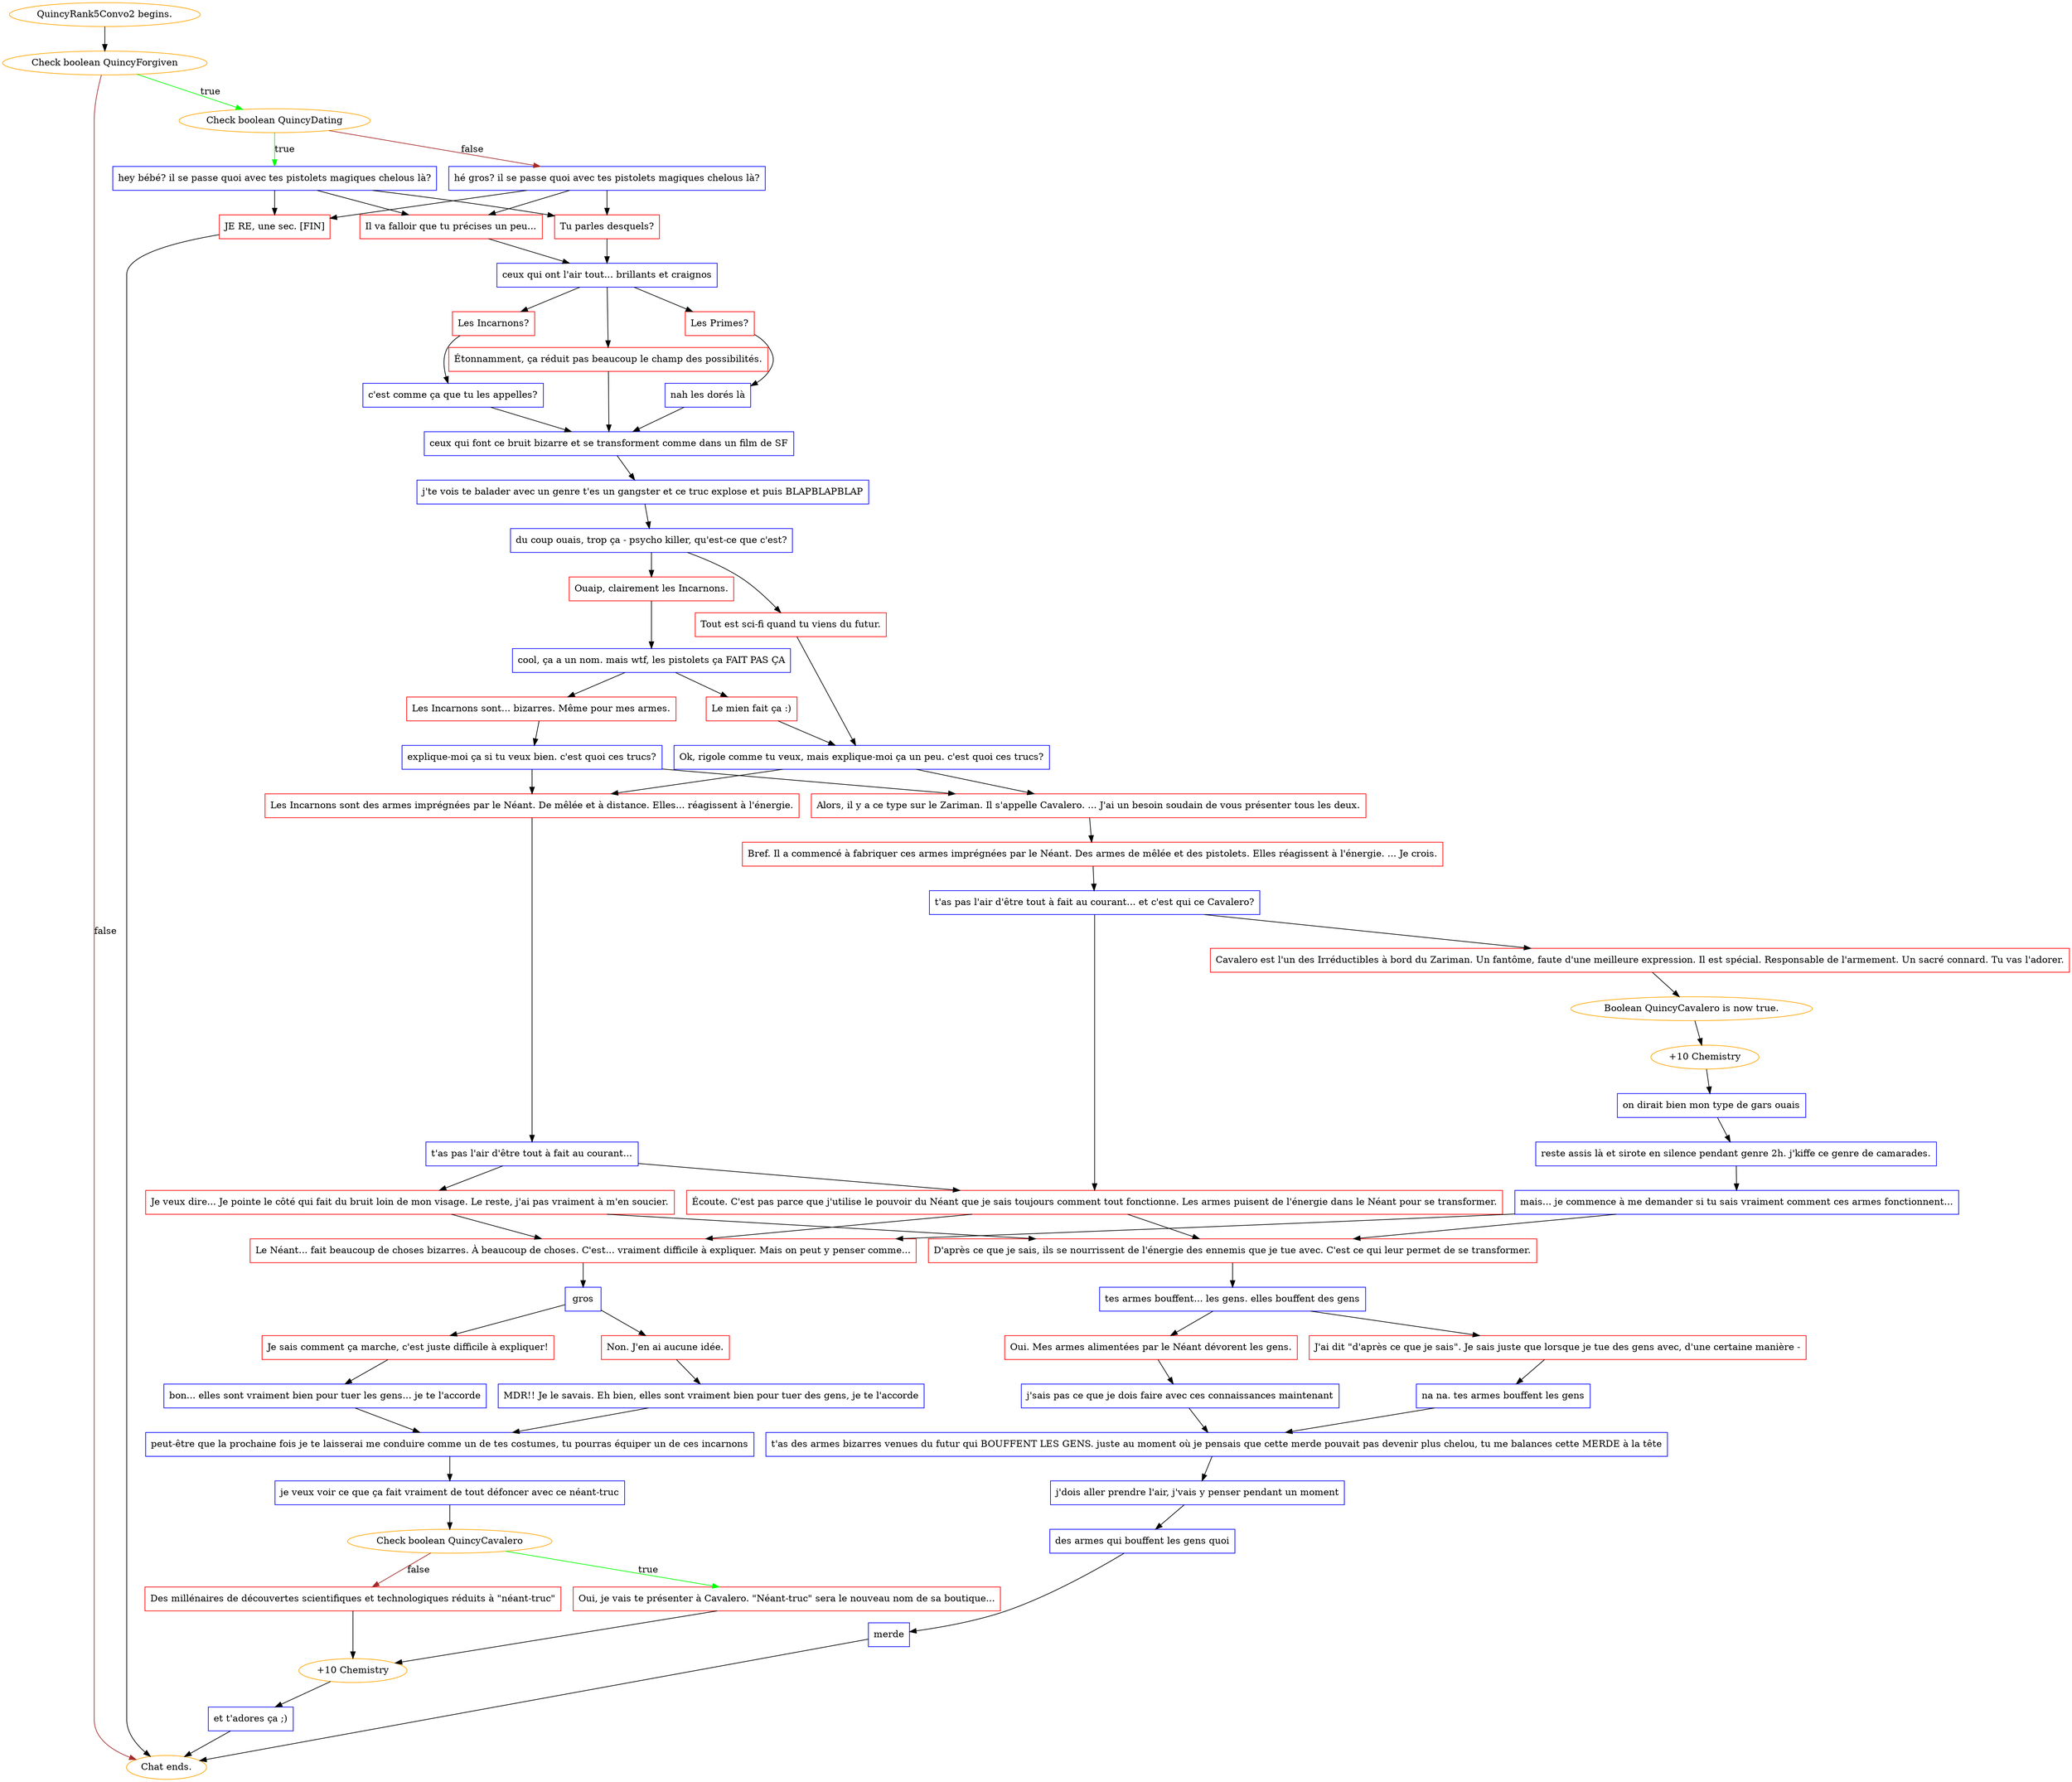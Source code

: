digraph {
	"QuincyRank5Convo2 begins." [color=orange];
		"QuincyRank5Convo2 begins." -> j344524822;
	j344524822 [label="Check boolean QuincyForgiven",color=orange];
		j344524822 -> j3376611681 [label=true,color=green];
		j344524822 -> "Chat ends." [label=false,color=brown];
	j3376611681 [label="Check boolean QuincyDating",color=orange];
		j3376611681 -> j2530635358 [label=true,color=green];
		j3376611681 -> j404736484 [label=false,color=brown];
	"Chat ends." [color=orange];
	j2530635358 [label="hey bébé? il se passe quoi avec tes pistolets magiques chelous là?",shape=box,color=blue];
		j2530635358 -> j3659184173;
		j2530635358 -> j4183192363;
		j2530635358 -> j1442800825;
	j404736484 [label="hé gros? il se passe quoi avec tes pistolets magiques chelous là?",shape=box,color=blue];
		j404736484 -> j3659184173;
		j404736484 -> j4183192363;
		j404736484 -> j1442800825;
	j3659184173 [label="Tu parles desquels?",shape=box,color=red];
		j3659184173 -> j2791510528;
	j4183192363 [label="Il va falloir que tu précises un peu...",shape=box,color=red];
		j4183192363 -> j2791510528;
	j1442800825 [label="JE RE, une sec. [FIN]",shape=box,color=red];
		j1442800825 -> "Chat ends.";
	j2791510528 [label="ceux qui ont l'air tout... brillants et craignos",shape=box,color=blue];
		j2791510528 -> j1648535145;
		j2791510528 -> j2069087867;
		j2791510528 -> j1683534880;
	j1648535145 [label="Étonnamment, ça réduit pas beaucoup le champ des possibilités.",shape=box,color=red];
		j1648535145 -> j1154473056;
	j2069087867 [label="Les Primes?",shape=box,color=red];
		j2069087867 -> j4059903389;
	j1683534880 [label="Les Incarnons?",shape=box,color=red];
		j1683534880 -> j2154166494;
	j1154473056 [label="ceux qui font ce bruit bizarre et se transforment comme dans un film de SF",shape=box,color=blue];
		j1154473056 -> j1732515410;
	j4059903389 [label="nah les dorés là",shape=box,color=blue];
		j4059903389 -> j1154473056;
	j2154166494 [label="c'est comme ça que tu les appelles?",shape=box,color=blue];
		j2154166494 -> j1154473056;
	j1732515410 [label="j'te vois te balader avec un genre t'es un gangster et ce truc explose et puis BLAPBLAPBLAP",shape=box,color=blue];
		j1732515410 -> j1490234555;
	j1490234555 [label="du coup ouais, trop ça - psycho killer, qu'est-ce que c'est?",shape=box,color=blue];
		j1490234555 -> j8680140;
		j1490234555 -> j293831820;
	j8680140 [label="Ouaip, clairement les Incarnons.",shape=box,color=red];
		j8680140 -> j1536588774;
	j293831820 [label="Tout est sci-fi quand tu viens du futur.",shape=box,color=red];
		j293831820 -> j595474129;
	j1536588774 [label="cool, ça a un nom. mais wtf, les pistolets ça FAIT PAS ÇA",shape=box,color=blue];
		j1536588774 -> j1116650047;
		j1536588774 -> j1242758913;
	j595474129 [label="Ok, rigole comme tu veux, mais explique-moi ça un peu. c'est quoi ces trucs?",shape=box,color=blue];
		j595474129 -> j2750082298;
		j595474129 -> j2900024568;
	j1116650047 [label="Les Incarnons sont... bizarres. Même pour mes armes.",shape=box,color=red];
		j1116650047 -> j236500284;
	j1242758913 [label="Le mien fait ça :)",shape=box,color=red];
		j1242758913 -> j595474129;
	j2750082298 [label="Les Incarnons sont des armes imprégnées par le Néant. De mêlée et à distance. Elles... réagissent à l'énergie.",shape=box,color=red];
		j2750082298 -> j126450253;
	j2900024568 [label="Alors, il y a ce type sur le Zariman. Il s'appelle Cavalero. ... J'ai un besoin soudain de vous présenter tous les deux.",shape=box,color=red];
		j2900024568 -> j2465004472;
	j236500284 [label="explique-moi ça si tu veux bien. c'est quoi ces trucs?",shape=box,color=blue];
		j236500284 -> j2750082298;
		j236500284 -> j2900024568;
	j126450253 [label="t'as pas l'air d'être tout à fait au courant...",shape=box,color=blue];
		j126450253 -> j1509825630;
		j126450253 -> j1793801496;
	j2465004472 [label="Bref. Il a commencé à fabriquer ces armes imprégnées par le Néant. Des armes de mêlée et des pistolets. Elles réagissent à l'énergie. ... Je crois.",shape=box,color=red];
		j2465004472 -> j4134074131;
	j1509825630 [label="Je veux dire... Je pointe le côté qui fait du bruit loin de mon visage. Le reste, j'ai pas vraiment à m'en soucier.",shape=box,color=red];
		j1509825630 -> j3728265565;
		j1509825630 -> j2074490483;
	j1793801496 [label="Écoute. C'est pas parce que j'utilise le pouvoir du Néant que je sais toujours comment tout fonctionne. Les armes puisent de l'énergie dans le Néant pour se transformer.",shape=box,color=red];
		j1793801496 -> j3728265565;
		j1793801496 -> j2074490483;
	j4134074131 [label="t'as pas l'air d'être tout à fait au courant... et c'est qui ce Cavalero?",shape=box,color=blue];
		j4134074131 -> j1793801496;
		j4134074131 -> j3921493323;
	j3728265565 [label="D'après ce que je sais, ils se nourrissent de l'énergie des ennemis que je tue avec. C'est ce qui leur permet de se transformer.",shape=box,color=red];
		j3728265565 -> j1036031025;
	j2074490483 [label="Le Néant... fait beaucoup de choses bizarres. À beaucoup de choses. C'est... vraiment difficile à expliquer. Mais on peut y penser comme...",shape=box,color=red];
		j2074490483 -> j3720230371;
	j3921493323 [label="Cavalero est l'un des Irréductibles à bord du Zariman. Un fantôme, faute d'une meilleure expression. Il est spécial. Responsable de l'armement. Un sacré connard. Tu vas l'adorer.",shape=box,color=red];
		j3921493323 -> j1024525565;
	j1036031025 [label="tes armes bouffent... les gens. elles bouffent des gens",shape=box,color=blue];
		j1036031025 -> j3031440706;
		j1036031025 -> j4228723408;
	j3720230371 [label="gros",shape=box,color=blue];
		j3720230371 -> j890970601;
		j3720230371 -> j3071239054;
	j1024525565 [label="Boolean QuincyCavalero is now true.",color=orange];
		j1024525565 -> j3714166717;
	j3031440706 [label="J'ai dit \"d'après ce que je sais\". Je sais juste que lorsque je tue des gens avec, d'une certaine manière -",shape=box,color=red];
		j3031440706 -> j2002771972;
	j4228723408 [label="Oui. Mes armes alimentées par le Néant dévorent les gens.",shape=box,color=red];
		j4228723408 -> j3166121994;
	j890970601 [label="Non. J'en ai aucune idée.",shape=box,color=red];
		j890970601 -> j1398326488;
	j3071239054 [label="Je sais comment ça marche, c'est juste difficile à expliquer!",shape=box,color=red];
		j3071239054 -> j4054960667;
	j3714166717 [label="+10 Chemistry",color=orange];
		j3714166717 -> j1147219041;
	j2002771972 [label="na na. tes armes bouffent les gens",shape=box,color=blue];
		j2002771972 -> j2400663451;
	j3166121994 [label="j'sais pas ce que je dois faire avec ces connaissances maintenant",shape=box,color=blue];
		j3166121994 -> j2400663451;
	j1398326488 [label="MDR!! Je le savais. Eh bien, elles sont vraiment bien pour tuer des gens, je te l'accorde",shape=box,color=blue];
		j1398326488 -> j1184935453;
	j4054960667 [label="bon... elles sont vraiment bien pour tuer les gens... je te l'accorde",shape=box,color=blue];
		j4054960667 -> j1184935453;
	j1147219041 [label="on dirait bien mon type de gars ouais",shape=box,color=blue];
		j1147219041 -> j4238339670;
	j2400663451 [label="t'as des armes bizarres venues du futur qui BOUFFENT LES GENS. juste au moment où je pensais que cette merde pouvait pas devenir plus chelou, tu me balances cette MERDE à la tête",shape=box,color=blue];
		j2400663451 -> j3252498113;
	j1184935453 [label="peut-être que la prochaine fois je te laisserai me conduire comme un de tes costumes, tu pourras équiper un de ces incarnons",shape=box,color=blue];
		j1184935453 -> j2879193215;
	j4238339670 [label="reste assis là et sirote en silence pendant genre 2h. j'kiffe ce genre de camarades.",shape=box,color=blue];
		j4238339670 -> j1964687603;
	j3252498113 [label="j'dois aller prendre l'air, j'vais y penser pendant un moment",shape=box,color=blue];
		j3252498113 -> j2505334724;
	j2879193215 [label="je veux voir ce que ça fait vraiment de tout défoncer avec ce néant-truc",shape=box,color=blue];
		j2879193215 -> j1580395653;
	j1964687603 [label="mais... je commence à me demander si tu sais vraiment comment ces armes fonctionnent...",shape=box,color=blue];
		j1964687603 -> j3728265565;
		j1964687603 -> j2074490483;
	j2505334724 [label="des armes qui bouffent les gens quoi",shape=box,color=blue];
		j2505334724 -> j4288083688;
	j1580395653 [label="Check boolean QuincyCavalero",color=orange];
		j1580395653 -> j2505340886 [label=true,color=green];
		j1580395653 -> j2881743478 [label=false,color=brown];
	j4288083688 [label="merde",shape=box,color=blue];
		j4288083688 -> "Chat ends.";
	j2505340886 [label="Oui, je vais te présenter à Cavalero. \"Néant-truc\" sera le nouveau nom de sa boutique...",shape=box,color=red];
		j2505340886 -> j50285928;
	j2881743478 [label="Des millénaires de découvertes scientifiques et technologiques réduits à \"néant-truc\"",shape=box,color=red];
		j2881743478 -> j50285928;
	j50285928 [label="+10 Chemistry",color=orange];
		j50285928 -> j627452221;
	j627452221 [label="et t'adores ça ;)",shape=box,color=blue];
		j627452221 -> "Chat ends.";
}